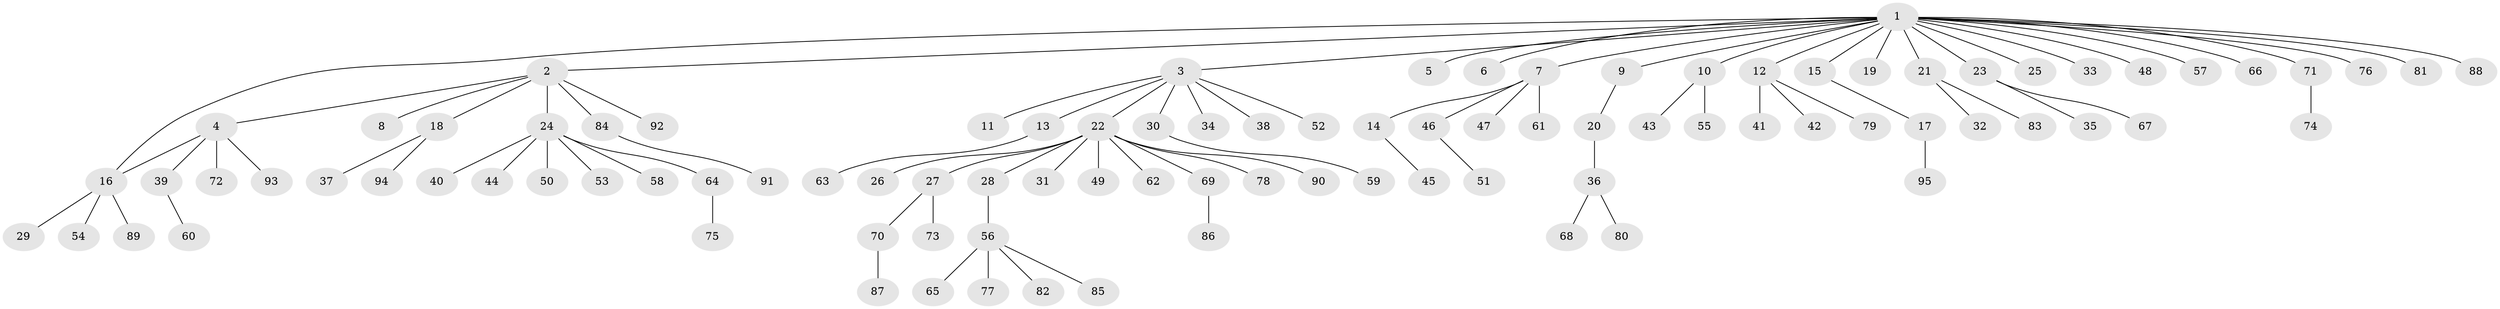// coarse degree distribution, {21: 0.014285714285714285, 10: 0.014285714285714285, 7: 0.014285714285714285, 1: 0.7285714285714285, 5: 0.014285714285714285, 2: 0.14285714285714285, 3: 0.014285714285714285, 4: 0.02857142857142857, 9: 0.014285714285714285, 6: 0.014285714285714285}
// Generated by graph-tools (version 1.1) at 2025/23/03/03/25 07:23:48]
// undirected, 95 vertices, 95 edges
graph export_dot {
graph [start="1"]
  node [color=gray90,style=filled];
  1;
  2;
  3;
  4;
  5;
  6;
  7;
  8;
  9;
  10;
  11;
  12;
  13;
  14;
  15;
  16;
  17;
  18;
  19;
  20;
  21;
  22;
  23;
  24;
  25;
  26;
  27;
  28;
  29;
  30;
  31;
  32;
  33;
  34;
  35;
  36;
  37;
  38;
  39;
  40;
  41;
  42;
  43;
  44;
  45;
  46;
  47;
  48;
  49;
  50;
  51;
  52;
  53;
  54;
  55;
  56;
  57;
  58;
  59;
  60;
  61;
  62;
  63;
  64;
  65;
  66;
  67;
  68;
  69;
  70;
  71;
  72;
  73;
  74;
  75;
  76;
  77;
  78;
  79;
  80;
  81;
  82;
  83;
  84;
  85;
  86;
  87;
  88;
  89;
  90;
  91;
  92;
  93;
  94;
  95;
  1 -- 2;
  1 -- 3;
  1 -- 5;
  1 -- 6;
  1 -- 7;
  1 -- 9;
  1 -- 10;
  1 -- 12;
  1 -- 15;
  1 -- 16;
  1 -- 19;
  1 -- 21;
  1 -- 23;
  1 -- 25;
  1 -- 33;
  1 -- 48;
  1 -- 57;
  1 -- 66;
  1 -- 71;
  1 -- 76;
  1 -- 81;
  1 -- 88;
  2 -- 4;
  2 -- 8;
  2 -- 18;
  2 -- 24;
  2 -- 84;
  2 -- 92;
  3 -- 11;
  3 -- 13;
  3 -- 22;
  3 -- 30;
  3 -- 34;
  3 -- 38;
  3 -- 52;
  4 -- 16;
  4 -- 39;
  4 -- 72;
  4 -- 93;
  7 -- 14;
  7 -- 46;
  7 -- 47;
  7 -- 61;
  9 -- 20;
  10 -- 43;
  10 -- 55;
  12 -- 41;
  12 -- 42;
  12 -- 79;
  13 -- 63;
  14 -- 45;
  15 -- 17;
  16 -- 29;
  16 -- 54;
  16 -- 89;
  17 -- 95;
  18 -- 37;
  18 -- 94;
  20 -- 36;
  21 -- 32;
  21 -- 83;
  22 -- 26;
  22 -- 27;
  22 -- 28;
  22 -- 31;
  22 -- 49;
  22 -- 62;
  22 -- 69;
  22 -- 78;
  22 -- 90;
  23 -- 35;
  23 -- 67;
  24 -- 40;
  24 -- 44;
  24 -- 50;
  24 -- 53;
  24 -- 58;
  24 -- 64;
  27 -- 70;
  27 -- 73;
  28 -- 56;
  30 -- 59;
  36 -- 68;
  36 -- 80;
  39 -- 60;
  46 -- 51;
  56 -- 65;
  56 -- 77;
  56 -- 82;
  56 -- 85;
  64 -- 75;
  69 -- 86;
  70 -- 87;
  71 -- 74;
  84 -- 91;
}
